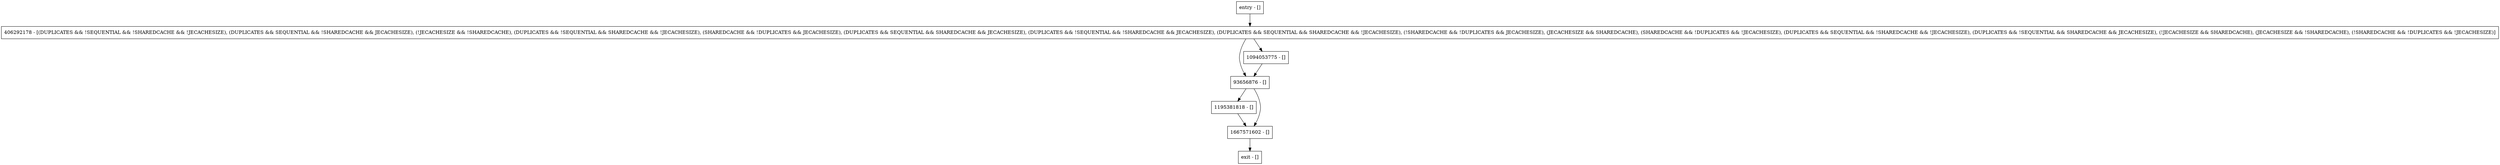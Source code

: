 digraph refreshTreeAdminMemoryUsage {
node [shape=record];
93656876 [label="93656876 - []"];
entry [label="entry - []"];
exit [label="exit - []"];
1094053775 [label="1094053775 - []"];
1195381818 [label="1195381818 - []"];
1667571602 [label="1667571602 - []"];
406292178 [label="406292178 - [(DUPLICATES && !SEQUENTIAL && !SHAREDCACHE && !JECACHESIZE), (DUPLICATES && SEQUENTIAL && !SHAREDCACHE && JECACHESIZE), (!JECACHESIZE && !SHAREDCACHE), (DUPLICATES && !SEQUENTIAL && SHAREDCACHE && !JECACHESIZE), (SHAREDCACHE && !DUPLICATES && JECACHESIZE), (DUPLICATES && SEQUENTIAL && SHAREDCACHE && JECACHESIZE), (DUPLICATES && !SEQUENTIAL && !SHAREDCACHE && JECACHESIZE), (DUPLICATES && SEQUENTIAL && SHAREDCACHE && !JECACHESIZE), (!SHAREDCACHE && !DUPLICATES && JECACHESIZE), (JECACHESIZE && SHAREDCACHE), (SHAREDCACHE && !DUPLICATES && !JECACHESIZE), (DUPLICATES && SEQUENTIAL && !SHAREDCACHE && !JECACHESIZE), (DUPLICATES && !SEQUENTIAL && SHAREDCACHE && JECACHESIZE), (!JECACHESIZE && SHAREDCACHE), (JECACHESIZE && !SHAREDCACHE), (!SHAREDCACHE && !DUPLICATES && !JECACHESIZE)]"];
entry;
exit;
93656876 -> 1195381818;
93656876 -> 1667571602;
entry -> 406292178;
1094053775 -> 93656876;
1195381818 -> 1667571602;
1667571602 -> exit;
406292178 -> 93656876;
406292178 -> 1094053775;
}
